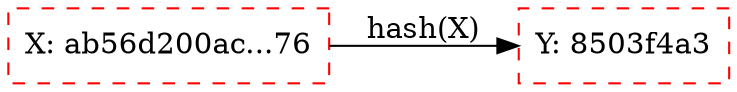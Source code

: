 digraph hashfunc {

rankdir=LR;


"X" [label="X: ab56d200ac...76",style=dashed,color=red,shape=box];
"Y" [label="Y: 8503f4a3",style=dashed,color=red,shape=box];


"X"->"Y" [label="hash(X)"];


/*

    node1
    [
        shape = none
        label = <<table border="1" cellspacing="1" color="gray">
                    <tr>
                    <td align="left" port="port1" border="0" bgcolor="green">  </td>
                    <td align="left" port="port2" border="0" bgcolor="blue">  </td>
                    <td align="left" port="port3" border="0" bgcolor="lightgreen">  </td>
                    <td align="center" port="port4" border="0" bgcolor="white">..</td>
                    <td align="left" port="port5" border="0" bgcolor="grey">  </td>
                    </tr>
                </table>>
    ]



    node2
    [
        shape = none
        label = <<table border="1" cellspacing="1" color="gray">
                    <tr>
                    <td align="left" port="port1" border="0" bgcolor="lightgray">  </td>
                    <td align="left" port="port2" border="0" bgcolor="lightgreen">  </td>
                    <td align="center" port="port3" border="0" bgcolor="brown">  </td>
                    <td align="left" port="port4" border="0" bgcolor="magenta">  </td>
                    </tr>
                </table>>
    ]
*/
/*
    node1
    [
        shape = none
        label = <<table border="0" cellspacing="0" color="gray">
                    <tr>
                    <td align="left" port="port1" border="1">75</td>
                    <td align="left" port="port2" border="1">bf</td>
                    <td align="left" port="port3" border="1">dd</td>
                    <td align="center" port="port4" border="0">...</td>
                    <td align="left" port="port5" border="1">0a</td>
                    </tr>
                </table>>
    ]



    node2
    [
        shape = none
        label = <<table border="0" cellspacing="0" color="gray">
                    <tr>
                    <td align="left" port="port1" border="1">ab</td>
                    <td align="left" port="port2" border="1">c5</td>
                    <td align="center" port="port3" border="1">7f</td>
                    <td align="left" port="port4" border="1">e3</td>
                    </tr>
                </table>>
    ]


  node1:port5->node2:port1 [label="hash()",color="gray"];
*/

}